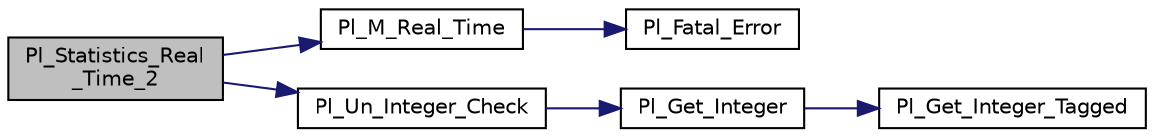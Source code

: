 digraph "Pl_Statistics_Real_Time_2"
{
  edge [fontname="Helvetica",fontsize="10",labelfontname="Helvetica",labelfontsize="10"];
  node [fontname="Helvetica",fontsize="10",shape=record];
  rankdir="LR";
  Node1 [label="Pl_Statistics_Real\l_Time_2",height=0.2,width=0.4,color="black", fillcolor="grey75", style="filled", fontcolor="black"];
  Node1 -> Node2 [color="midnightblue",fontsize="10",style="solid",fontname="Helvetica"];
  Node2 [label="Pl_M_Real_Time",height=0.2,width=0.4,color="black", fillcolor="white", style="filled",URL="$machine_8c.html#ae18414c738bea5a3710adc972fa478ef"];
  Node2 -> Node3 [color="midnightblue",fontsize="10",style="solid",fontname="Helvetica"];
  Node3 [label="Pl_Fatal_Error",height=0.2,width=0.4,color="black", fillcolor="white", style="filled",URL="$misc_8c.html#a190fea7904d7245d4fdc5e9404a07907"];
  Node1 -> Node4 [color="midnightblue",fontsize="10",style="solid",fontname="Helvetica"];
  Node4 [label="Pl_Un_Integer_Check",height=0.2,width=0.4,color="black", fillcolor="white", style="filled",URL="$c__supp_8c.html#a40ef471273ae7fee7aa952ae43112cd1"];
  Node4 -> Node5 [color="midnightblue",fontsize="10",style="solid",fontname="Helvetica"];
  Node5 [label="Pl_Get_Integer",height=0.2,width=0.4,color="black", fillcolor="white", style="filled",URL="$wam__inst_8c.html#a4674b6fe0ab6340bbe076f8d485673e7"];
  Node5 -> Node6 [color="midnightblue",fontsize="10",style="solid",fontname="Helvetica"];
  Node6 [label="Pl_Get_Integer_Tagged",height=0.2,width=0.4,color="black", fillcolor="white", style="filled",URL="$wam__inst_8c.html#a6fb0a22a4b407baa8bd1c6bb8f18675d"];
}
